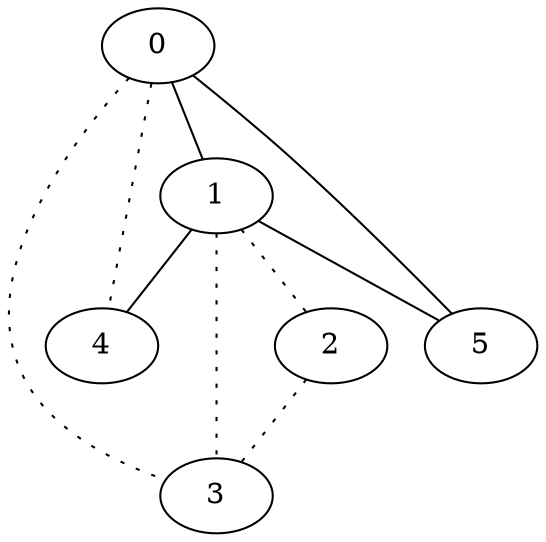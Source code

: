 graph {
a0[label=0];
a1[label=1];
a2[label=2];
a3[label=3];
a4[label=4];
a5[label=5];
a0 -- a1;
a0 -- a3 [style=dotted];
a0 -- a4 [style=dotted];
a0 -- a5;
a1 -- a2 [style=dotted];
a1 -- a3 [style=dotted];
a1 -- a4;
a1 -- a5;
a2 -- a3 [style=dotted];
}
